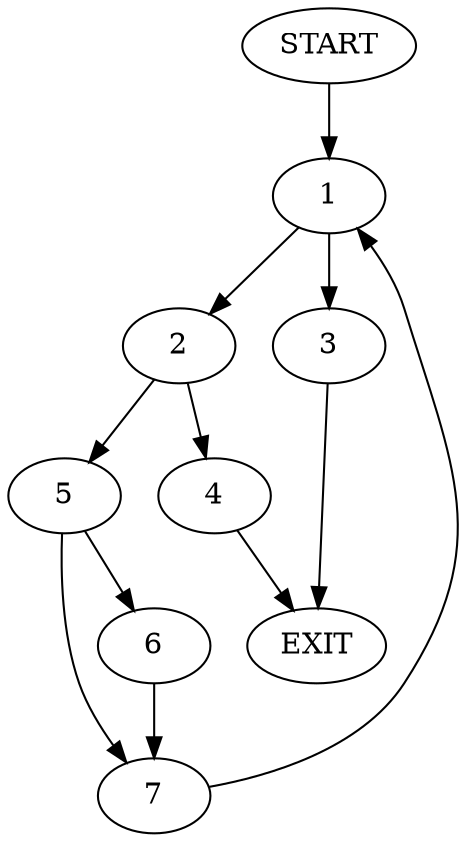 digraph {
0 [label="START"]
8 [label="EXIT"]
0 -> 1
1 -> 2
1 -> 3
2 -> 4
2 -> 5
3 -> 8
5 -> 6
5 -> 7
4 -> 8
6 -> 7
7 -> 1
}
